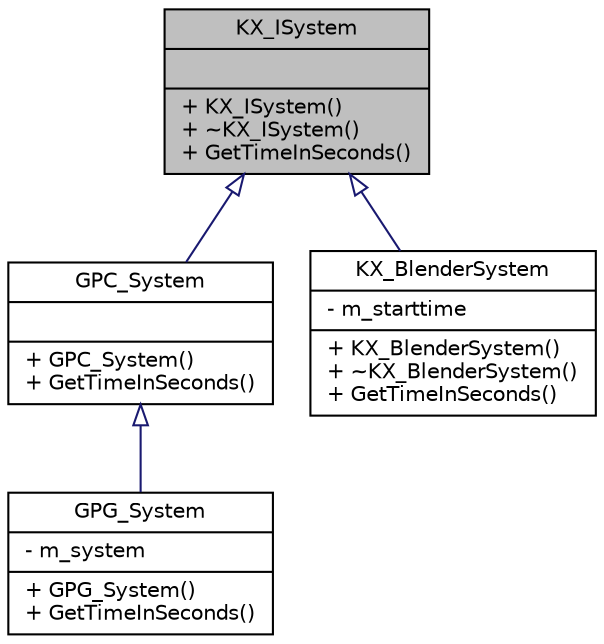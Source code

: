 digraph G
{
  edge [fontname="Helvetica",fontsize="10",labelfontname="Helvetica",labelfontsize="10"];
  node [fontname="Helvetica",fontsize="10",shape=record];
  Node1 [label="{KX_ISystem\n||+ KX_ISystem()\l+ ~KX_ISystem()\l+ GetTimeInSeconds()\l}",height=0.2,width=0.4,color="black", fillcolor="grey75", style="filled" fontcolor="black"];
  Node1 -> Node2 [dir=back,color="midnightblue",fontsize="10",style="solid",arrowtail="empty",fontname="Helvetica"];
  Node2 [label="{GPC_System\n||+ GPC_System()\l+ GetTimeInSeconds()\l}",height=0.2,width=0.4,color="black", fillcolor="white", style="filled",URL="$d1/d35/classGPC__System.html"];
  Node2 -> Node3 [dir=back,color="midnightblue",fontsize="10",style="solid",arrowtail="empty",fontname="Helvetica"];
  Node3 [label="{GPG_System\n|- m_system\l|+ GPG_System()\l+ GetTimeInSeconds()\l}",height=0.2,width=0.4,color="black", fillcolor="white", style="filled",URL="$d5/d84/classGPG__System.html"];
  Node1 -> Node4 [dir=back,color="midnightblue",fontsize="10",style="solid",arrowtail="empty",fontname="Helvetica"];
  Node4 [label="{KX_BlenderSystem\n|- m_starttime\l|+ KX_BlenderSystem()\l+ ~KX_BlenderSystem()\l+ GetTimeInSeconds()\l}",height=0.2,width=0.4,color="black", fillcolor="white", style="filled",URL="$d6/dc2/classKX__BlenderSystem.html"];
}
